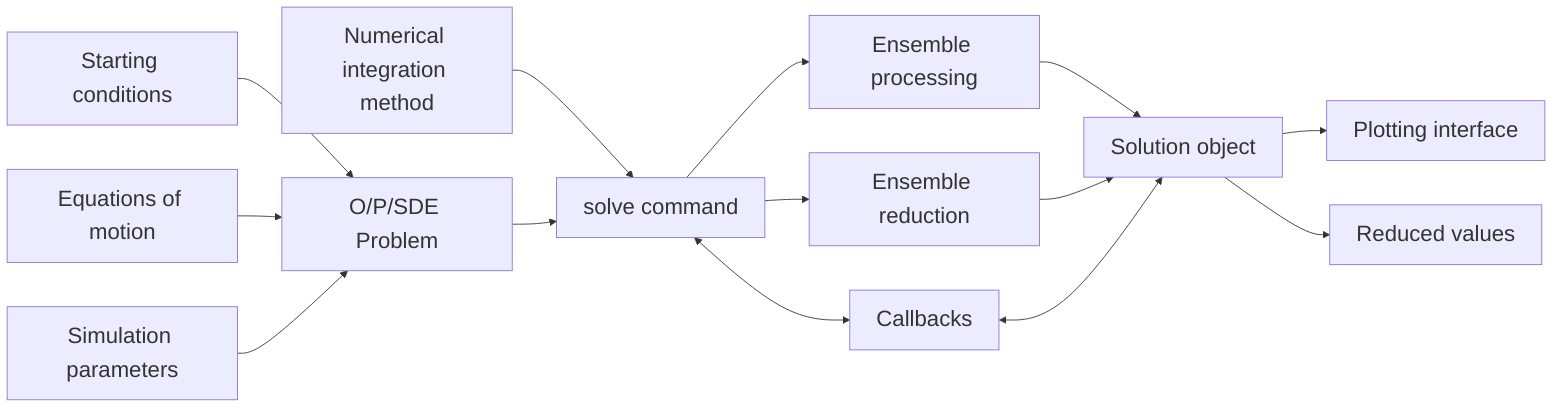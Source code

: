 %%{init: {'theme': 'default', 'themeVariables': { 'fontSize': '25px'}}}%%

graph LR
    I[Starting conditions] --> P[O/P/SDE Problem]
    F[Equations of motion] --> P
    SP[Simulation parameters] --> P
    K[Numerical integration method] --> s[solve command]
    P --> s
    s --> M[Ensemble processing] --> S
    s --> R[Ensemble reduction] --> S[Solution object]
    s <--> C[Callbacks] <--> S
    S --> O[Plotting interface]
    S --> OA[Reduced values]